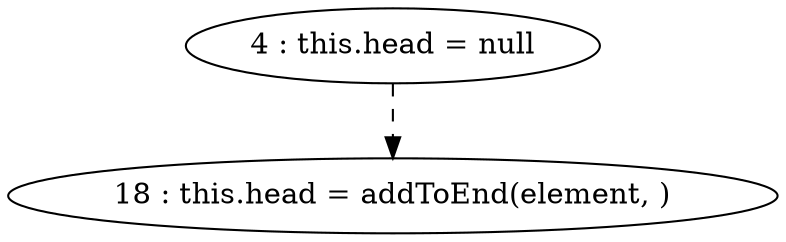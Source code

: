 digraph G {
"4 : this.head = null"
"4 : this.head = null" -> "18 : this.head = addToEnd(element, )" [style=dashed]
"18 : this.head = addToEnd(element, )"
}